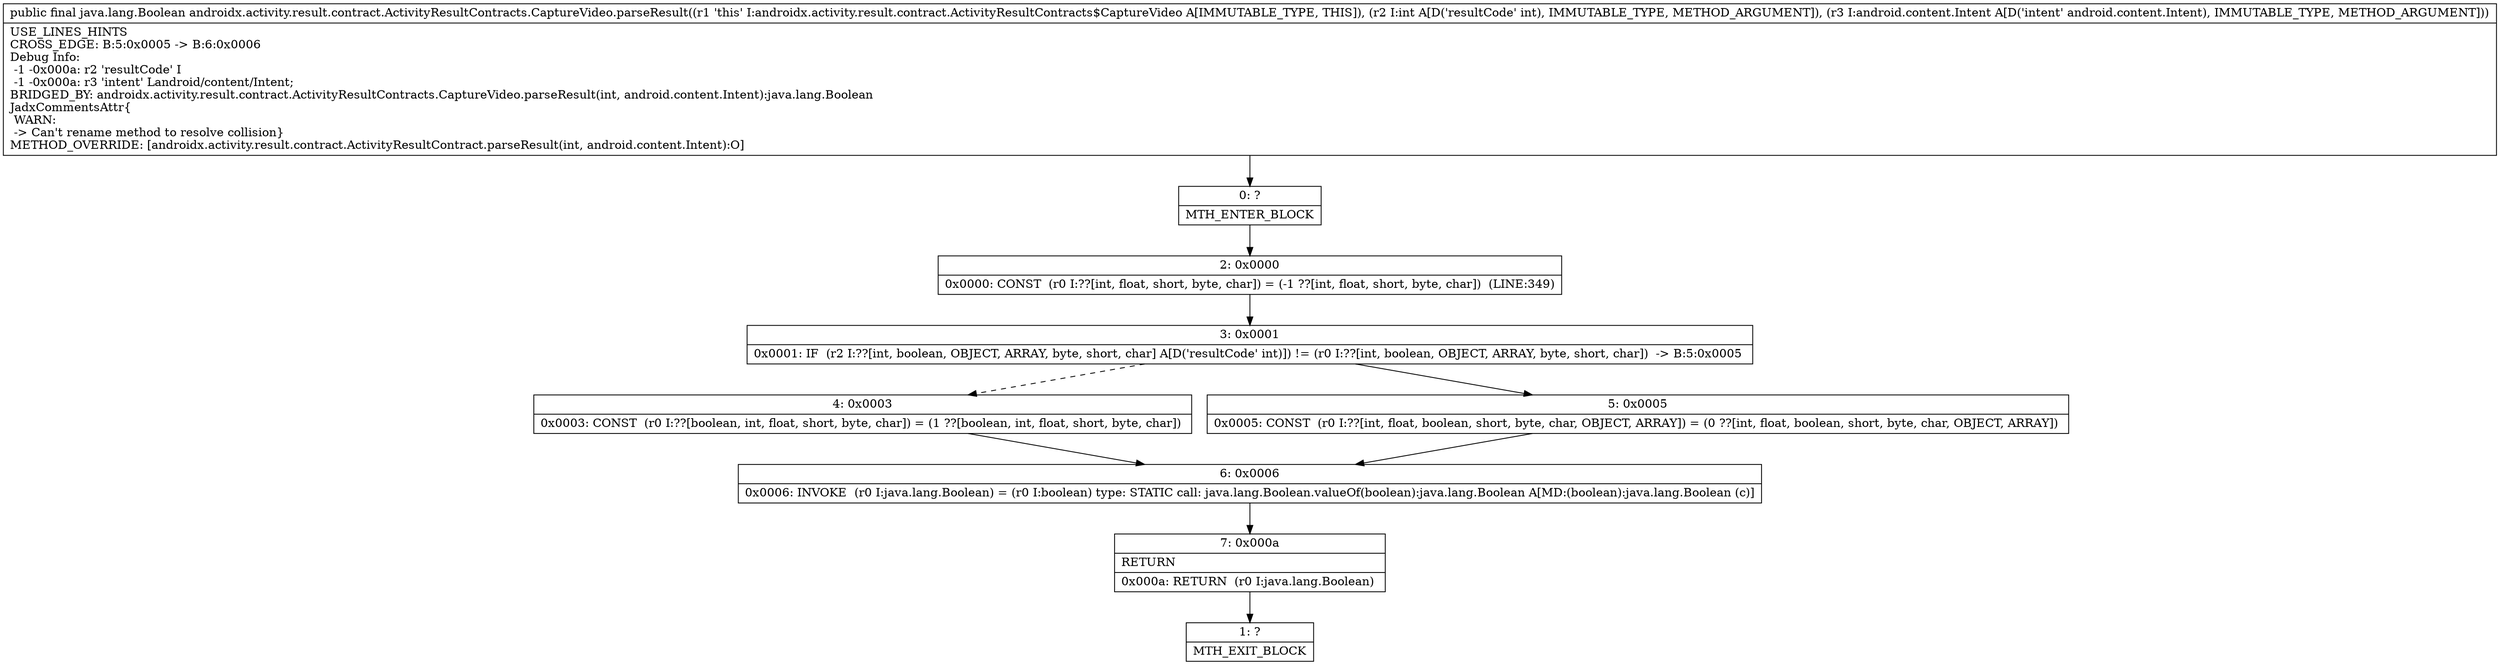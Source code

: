digraph "CFG forandroidx.activity.result.contract.ActivityResultContracts.CaptureVideo.parseResult(ILandroid\/content\/Intent;)Ljava\/lang\/Boolean;" {
Node_0 [shape=record,label="{0\:\ ?|MTH_ENTER_BLOCK\l}"];
Node_2 [shape=record,label="{2\:\ 0x0000|0x0000: CONST  (r0 I:??[int, float, short, byte, char]) = (\-1 ??[int, float, short, byte, char])  (LINE:349)\l}"];
Node_3 [shape=record,label="{3\:\ 0x0001|0x0001: IF  (r2 I:??[int, boolean, OBJECT, ARRAY, byte, short, char] A[D('resultCode' int)]) != (r0 I:??[int, boolean, OBJECT, ARRAY, byte, short, char])  \-\> B:5:0x0005 \l}"];
Node_4 [shape=record,label="{4\:\ 0x0003|0x0003: CONST  (r0 I:??[boolean, int, float, short, byte, char]) = (1 ??[boolean, int, float, short, byte, char]) \l}"];
Node_6 [shape=record,label="{6\:\ 0x0006|0x0006: INVOKE  (r0 I:java.lang.Boolean) = (r0 I:boolean) type: STATIC call: java.lang.Boolean.valueOf(boolean):java.lang.Boolean A[MD:(boolean):java.lang.Boolean (c)]\l}"];
Node_7 [shape=record,label="{7\:\ 0x000a|RETURN\l|0x000a: RETURN  (r0 I:java.lang.Boolean) \l}"];
Node_1 [shape=record,label="{1\:\ ?|MTH_EXIT_BLOCK\l}"];
Node_5 [shape=record,label="{5\:\ 0x0005|0x0005: CONST  (r0 I:??[int, float, boolean, short, byte, char, OBJECT, ARRAY]) = (0 ??[int, float, boolean, short, byte, char, OBJECT, ARRAY]) \l}"];
MethodNode[shape=record,label="{public final java.lang.Boolean androidx.activity.result.contract.ActivityResultContracts.CaptureVideo.parseResult((r1 'this' I:androidx.activity.result.contract.ActivityResultContracts$CaptureVideo A[IMMUTABLE_TYPE, THIS]), (r2 I:int A[D('resultCode' int), IMMUTABLE_TYPE, METHOD_ARGUMENT]), (r3 I:android.content.Intent A[D('intent' android.content.Intent), IMMUTABLE_TYPE, METHOD_ARGUMENT]))  | USE_LINES_HINTS\lCROSS_EDGE: B:5:0x0005 \-\> B:6:0x0006\lDebug Info:\l  \-1 \-0x000a: r2 'resultCode' I\l  \-1 \-0x000a: r3 'intent' Landroid\/content\/Intent;\lBRIDGED_BY: androidx.activity.result.contract.ActivityResultContracts.CaptureVideo.parseResult(int, android.content.Intent):java.lang.Boolean\lJadxCommentsAttr\{\l WARN: \l \-\> Can't rename method to resolve collision\}\lMETHOD_OVERRIDE: [androidx.activity.result.contract.ActivityResultContract.parseResult(int, android.content.Intent):O]\l}"];
MethodNode -> Node_0;Node_0 -> Node_2;
Node_2 -> Node_3;
Node_3 -> Node_4[style=dashed];
Node_3 -> Node_5;
Node_4 -> Node_6;
Node_6 -> Node_7;
Node_7 -> Node_1;
Node_5 -> Node_6;
}

